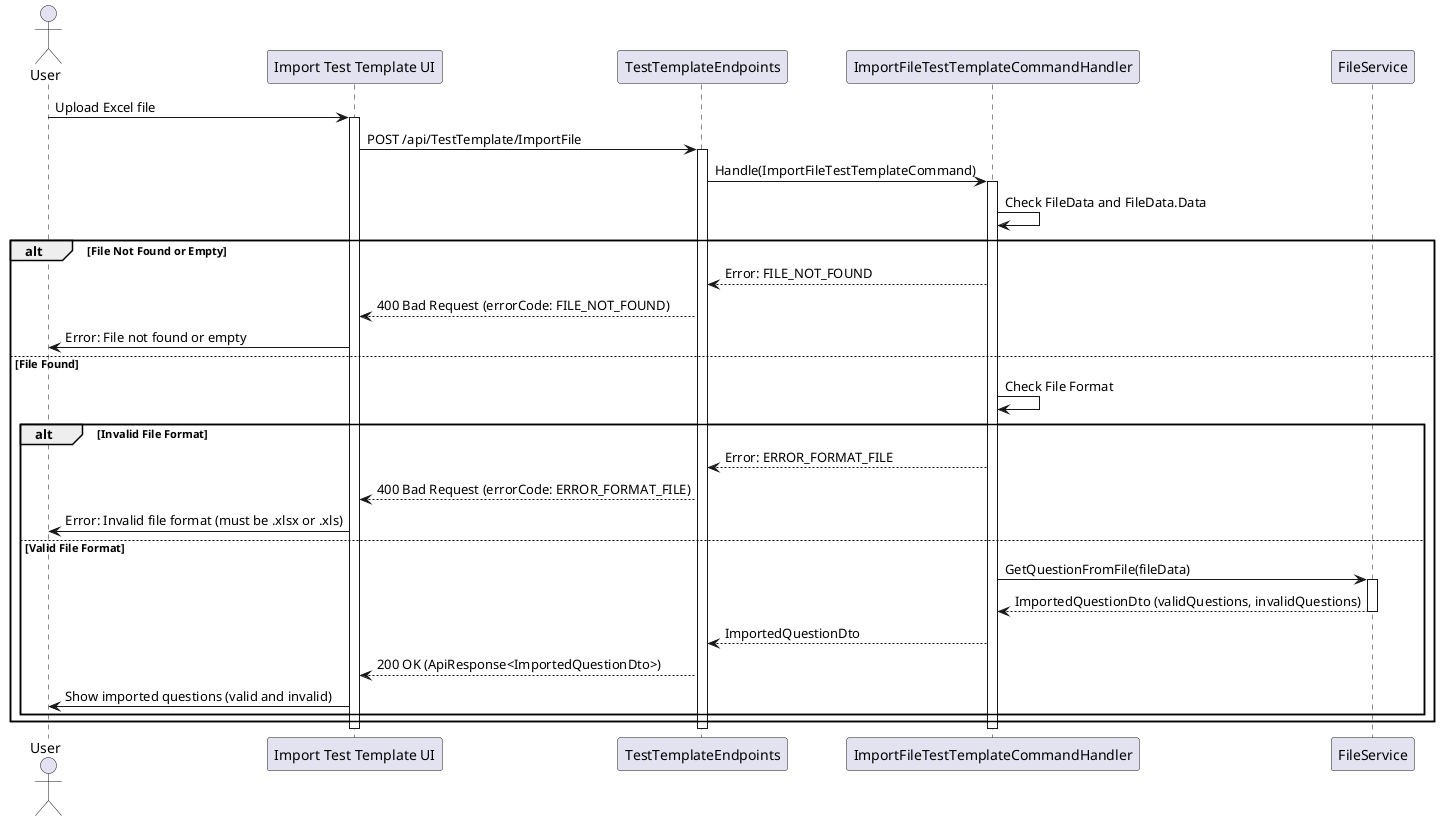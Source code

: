 @startuml
actor User
participant "Import Test Template UI" as UI
participant TestTemplateEndpoints
participant ImportFileTestTemplateCommandHandler as Handler
participant FileService

User -> UI : Upload Excel file
activate UI
UI -> TestTemplateEndpoints : POST /api/TestTemplate/ImportFile
activate TestTemplateEndpoints
TestTemplateEndpoints -> Handler : Handle(ImportFileTestTemplateCommand)
activate Handler
Handler -> Handler : Check FileData and FileData.Data
alt File Not Found or Empty
    Handler --> TestTemplateEndpoints : Error: FILE_NOT_FOUND
    TestTemplateEndpoints --> UI : 400 Bad Request (errorCode: FILE_NOT_FOUND)
    UI -> User : Error: File not found or empty
else File Found
    Handler -> Handler : Check File Format
    alt Invalid File Format
        Handler --> TestTemplateEndpoints : Error: ERROR_FORMAT_FILE
        TestTemplateEndpoints --> UI : 400 Bad Request (errorCode: ERROR_FORMAT_FILE)
        UI -> User : Error: Invalid file format (must be .xlsx or .xls)
    else Valid File Format
        Handler -> FileService : GetQuestionFromFile(fileData)
        activate FileService
        FileService --> Handler : ImportedQuestionDto (validQuestions, invalidQuestions)
        deactivate FileService
        Handler --> TestTemplateEndpoints : ImportedQuestionDto
        TestTemplateEndpoints --> UI : 200 OK (ApiResponse<ImportedQuestionDto>)
        UI -> User : Show imported questions (valid and invalid)
    end
end
deactivate Handler
deactivate TestTemplateEndpoints
deactivate UI
@enduml